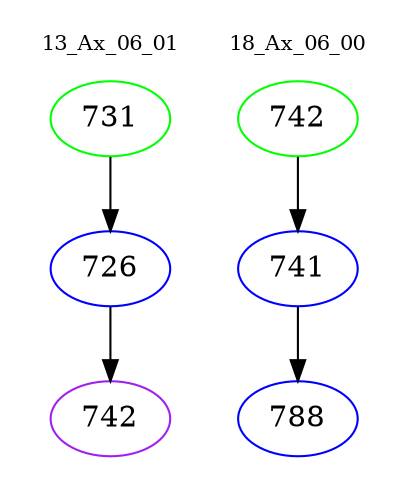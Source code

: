 digraph{
subgraph cluster_0 {
color = white
label = "13_Ax_06_01";
fontsize=10;
T0_731 [label="731", color="green"]
T0_731 -> T0_726 [color="black"]
T0_726 [label="726", color="blue"]
T0_726 -> T0_742 [color="black"]
T0_742 [label="742", color="purple"]
}
subgraph cluster_1 {
color = white
label = "18_Ax_06_00";
fontsize=10;
T1_742 [label="742", color="green"]
T1_742 -> T1_741 [color="black"]
T1_741 [label="741", color="blue"]
T1_741 -> T1_788 [color="black"]
T1_788 [label="788", color="blue"]
}
}
